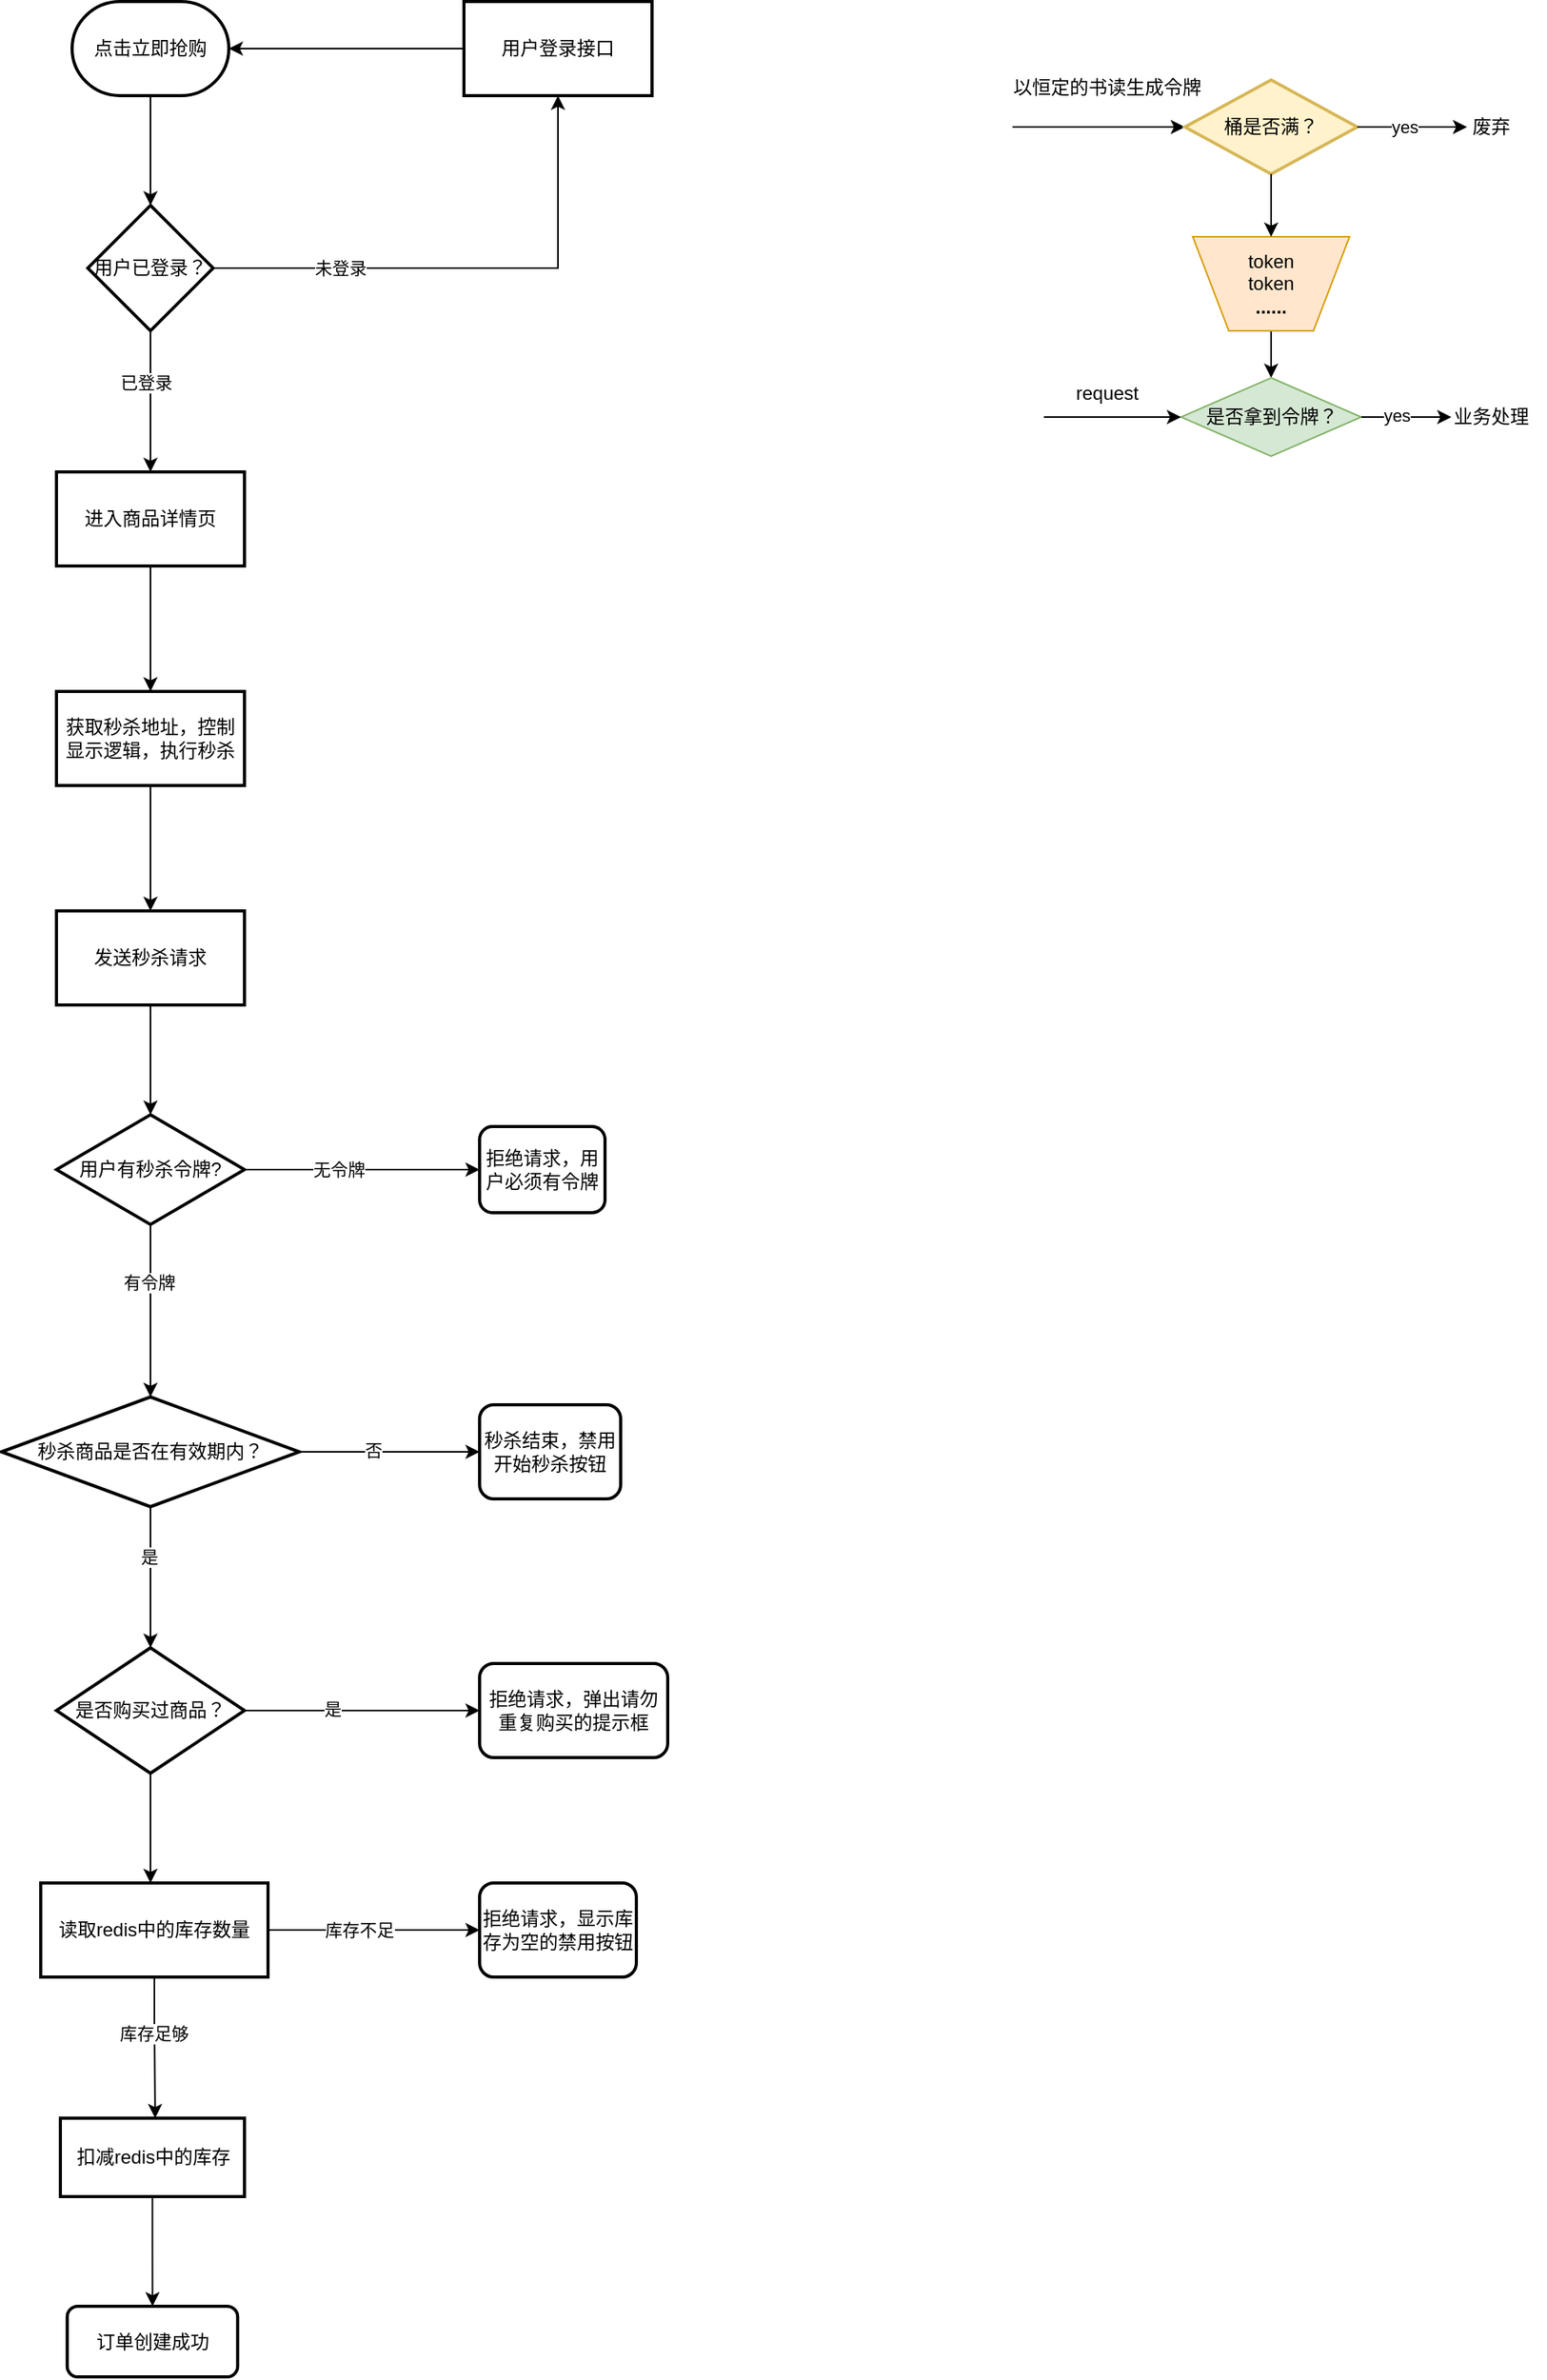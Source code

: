<mxfile version="20.8.1" type="github">
  <diagram id="SfYL227m2gQ5KlGTOzU7" name="第 1 页">
    <mxGraphModel dx="956" dy="553" grid="1" gridSize="10" guides="1" tooltips="1" connect="1" arrows="1" fold="1" page="1" pageScale="1" pageWidth="3300" pageHeight="4681" math="0" shadow="0">
      <root>
        <mxCell id="0" />
        <mxCell id="1" parent="0" />
        <mxCell id="JAwFecL3JbLE5yRRIegU-158" value="" style="edgeStyle=orthogonalEdgeStyle;rounded=0;orthogonalLoop=1;jettySize=auto;html=1;" parent="1" source="JAwFecL3JbLE5yRRIegU-1" target="JAwFecL3JbLE5yRRIegU-157" edge="1">
          <mxGeometry relative="1" as="geometry" />
        </mxCell>
        <mxCell id="JAwFecL3JbLE5yRRIegU-1" value="点击立即抢购" style="strokeWidth=2;html=1;shape=mxgraph.flowchart.terminator;whiteSpace=wrap;" parent="1" vertex="1">
          <mxGeometry x="460" y="40" width="100" height="60" as="geometry" />
        </mxCell>
        <mxCell id="JAwFecL3JbLE5yRRIegU-160" value="" style="edgeStyle=orthogonalEdgeStyle;rounded=0;orthogonalLoop=1;jettySize=auto;html=1;" parent="1" source="JAwFecL3JbLE5yRRIegU-157" target="JAwFecL3JbLE5yRRIegU-159" edge="1">
          <mxGeometry relative="1" as="geometry" />
        </mxCell>
        <mxCell id="JAwFecL3JbLE5yRRIegU-161" value="未登录" style="edgeLabel;html=1;align=center;verticalAlign=middle;resizable=0;points=[];" parent="JAwFecL3JbLE5yRRIegU-160" vertex="1" connectable="0">
          <mxGeometry x="-0.508" y="-2" relative="1" as="geometry">
            <mxPoint y="-2" as="offset" />
          </mxGeometry>
        </mxCell>
        <mxCell id="JAwFecL3JbLE5yRRIegU-166" value="" style="edgeStyle=orthogonalEdgeStyle;rounded=0;orthogonalLoop=1;jettySize=auto;html=1;" parent="1" source="JAwFecL3JbLE5yRRIegU-157" target="JAwFecL3JbLE5yRRIegU-165" edge="1">
          <mxGeometry relative="1" as="geometry" />
        </mxCell>
        <mxCell id="JAwFecL3JbLE5yRRIegU-167" value="已登录" style="edgeLabel;html=1;align=center;verticalAlign=middle;resizable=0;points=[];" parent="JAwFecL3JbLE5yRRIegU-166" vertex="1" connectable="0">
          <mxGeometry x="-0.267" y="-3" relative="1" as="geometry">
            <mxPoint as="offset" />
          </mxGeometry>
        </mxCell>
        <mxCell id="JAwFecL3JbLE5yRRIegU-157" value="用户已登录？" style="rhombus;whiteSpace=wrap;html=1;strokeWidth=2;" parent="1" vertex="1">
          <mxGeometry x="470" y="170" width="80" height="80" as="geometry" />
        </mxCell>
        <mxCell id="JAwFecL3JbLE5yRRIegU-159" value="用户登录接口" style="whiteSpace=wrap;html=1;strokeWidth=2;" parent="1" vertex="1">
          <mxGeometry x="710" y="40" width="120" height="60" as="geometry" />
        </mxCell>
        <mxCell id="JAwFecL3JbLE5yRRIegU-164" value="" style="endArrow=classic;html=1;rounded=0;exitX=0;exitY=0.5;exitDx=0;exitDy=0;entryX=1;entryY=0.5;entryDx=0;entryDy=0;entryPerimeter=0;" parent="1" source="JAwFecL3JbLE5yRRIegU-159" target="JAwFecL3JbLE5yRRIegU-1" edge="1">
          <mxGeometry width="50" height="50" relative="1" as="geometry">
            <mxPoint x="520" y="320" as="sourcePoint" />
            <mxPoint x="570" y="270" as="targetPoint" />
          </mxGeometry>
        </mxCell>
        <mxCell id="JAwFecL3JbLE5yRRIegU-170" value="" style="edgeStyle=orthogonalEdgeStyle;rounded=0;orthogonalLoop=1;jettySize=auto;html=1;" parent="1" source="JAwFecL3JbLE5yRRIegU-165" target="JAwFecL3JbLE5yRRIegU-169" edge="1">
          <mxGeometry relative="1" as="geometry" />
        </mxCell>
        <mxCell id="JAwFecL3JbLE5yRRIegU-165" value="进入商品详情页" style="whiteSpace=wrap;html=1;strokeWidth=2;" parent="1" vertex="1">
          <mxGeometry x="450" y="340" width="120" height="60" as="geometry" />
        </mxCell>
        <mxCell id="JAwFecL3JbLE5yRRIegU-172" value="" style="edgeStyle=orthogonalEdgeStyle;rounded=0;orthogonalLoop=1;jettySize=auto;html=1;" parent="1" source="JAwFecL3JbLE5yRRIegU-169" target="JAwFecL3JbLE5yRRIegU-171" edge="1">
          <mxGeometry relative="1" as="geometry" />
        </mxCell>
        <mxCell id="JAwFecL3JbLE5yRRIegU-169" value="获取秒杀地址，控制显示逻辑，执行秒杀" style="whiteSpace=wrap;html=1;strokeWidth=2;" parent="1" vertex="1">
          <mxGeometry x="450" y="480" width="120" height="60" as="geometry" />
        </mxCell>
        <mxCell id="JAwFecL3JbLE5yRRIegU-174" value="" style="edgeStyle=orthogonalEdgeStyle;rounded=0;orthogonalLoop=1;jettySize=auto;html=1;" parent="1" source="JAwFecL3JbLE5yRRIegU-171" target="JAwFecL3JbLE5yRRIegU-173" edge="1">
          <mxGeometry relative="1" as="geometry" />
        </mxCell>
        <mxCell id="JAwFecL3JbLE5yRRIegU-171" value="发送秒杀请求" style="whiteSpace=wrap;html=1;strokeWidth=2;" parent="1" vertex="1">
          <mxGeometry x="450" y="620" width="120" height="60" as="geometry" />
        </mxCell>
        <mxCell id="JAwFecL3JbLE5yRRIegU-176" value="" style="edgeStyle=orthogonalEdgeStyle;rounded=0;orthogonalLoop=1;jettySize=auto;html=1;" parent="1" source="JAwFecL3JbLE5yRRIegU-173" target="JAwFecL3JbLE5yRRIegU-175" edge="1">
          <mxGeometry relative="1" as="geometry" />
        </mxCell>
        <mxCell id="JAwFecL3JbLE5yRRIegU-177" value="无令牌" style="edgeLabel;html=1;align=center;verticalAlign=middle;resizable=0;points=[];" parent="JAwFecL3JbLE5yRRIegU-176" vertex="1" connectable="0">
          <mxGeometry x="-0.207" y="-3" relative="1" as="geometry">
            <mxPoint y="-3" as="offset" />
          </mxGeometry>
        </mxCell>
        <mxCell id="JAwFecL3JbLE5yRRIegU-179" value="" style="edgeStyle=orthogonalEdgeStyle;rounded=0;orthogonalLoop=1;jettySize=auto;html=1;" parent="1" source="JAwFecL3JbLE5yRRIegU-173" target="JAwFecL3JbLE5yRRIegU-178" edge="1">
          <mxGeometry relative="1" as="geometry">
            <Array as="points">
              <mxPoint x="510" y="850" />
              <mxPoint x="510" y="850" />
            </Array>
          </mxGeometry>
        </mxCell>
        <mxCell id="JAwFecL3JbLE5yRRIegU-180" value="有令牌" style="edgeLabel;html=1;align=center;verticalAlign=middle;resizable=0;points=[];" parent="JAwFecL3JbLE5yRRIegU-179" vertex="1" connectable="0">
          <mxGeometry x="-0.328" y="-1" relative="1" as="geometry">
            <mxPoint as="offset" />
          </mxGeometry>
        </mxCell>
        <mxCell id="JAwFecL3JbLE5yRRIegU-173" value="用户有秒杀令牌?" style="rhombus;whiteSpace=wrap;html=1;strokeWidth=2;" parent="1" vertex="1">
          <mxGeometry x="450" y="750" width="120" height="70" as="geometry" />
        </mxCell>
        <mxCell id="JAwFecL3JbLE5yRRIegU-175" value="拒绝请求，用户必须有令牌" style="rounded=1;whiteSpace=wrap;html=1;strokeWidth=2;" parent="1" vertex="1">
          <mxGeometry x="720" y="757.5" width="80" height="55" as="geometry" />
        </mxCell>
        <mxCell id="JAwFecL3JbLE5yRRIegU-182" value="" style="edgeStyle=orthogonalEdgeStyle;rounded=0;orthogonalLoop=1;jettySize=auto;html=1;" parent="1" source="JAwFecL3JbLE5yRRIegU-178" target="JAwFecL3JbLE5yRRIegU-181" edge="1">
          <mxGeometry relative="1" as="geometry" />
        </mxCell>
        <mxCell id="JAwFecL3JbLE5yRRIegU-183" value="否" style="edgeLabel;html=1;align=center;verticalAlign=middle;resizable=0;points=[];" parent="JAwFecL3JbLE5yRRIegU-182" vertex="1" connectable="0">
          <mxGeometry x="-0.19" y="1" relative="1" as="geometry">
            <mxPoint as="offset" />
          </mxGeometry>
        </mxCell>
        <mxCell id="JAwFecL3JbLE5yRRIegU-185" value="" style="edgeStyle=orthogonalEdgeStyle;rounded=0;orthogonalLoop=1;jettySize=auto;html=1;" parent="1" source="JAwFecL3JbLE5yRRIegU-178" edge="1">
          <mxGeometry relative="1" as="geometry">
            <mxPoint x="510" y="1090" as="targetPoint" />
          </mxGeometry>
        </mxCell>
        <mxCell id="JAwFecL3JbLE5yRRIegU-186" value="是" style="edgeLabel;html=1;align=center;verticalAlign=middle;resizable=0;points=[];" parent="JAwFecL3JbLE5yRRIegU-185" vertex="1" connectable="0">
          <mxGeometry x="-0.294" y="-1" relative="1" as="geometry">
            <mxPoint as="offset" />
          </mxGeometry>
        </mxCell>
        <mxCell id="JAwFecL3JbLE5yRRIegU-178" value="秒杀商品是否在有效期内？" style="rhombus;whiteSpace=wrap;html=1;strokeWidth=2;" parent="1" vertex="1">
          <mxGeometry x="415" y="930" width="190" height="70" as="geometry" />
        </mxCell>
        <mxCell id="JAwFecL3JbLE5yRRIegU-181" value="秒杀结束，禁用开始秒杀按钮" style="rounded=1;whiteSpace=wrap;html=1;strokeWidth=2;" parent="1" vertex="1">
          <mxGeometry x="720" y="935" width="90" height="60" as="geometry" />
        </mxCell>
        <mxCell id="JAwFecL3JbLE5yRRIegU-199" value="" style="edgeStyle=orthogonalEdgeStyle;rounded=0;orthogonalLoop=1;jettySize=auto;html=1;" parent="1" source="JAwFecL3JbLE5yRRIegU-190" target="JAwFecL3JbLE5yRRIegU-198" edge="1">
          <mxGeometry relative="1" as="geometry" />
        </mxCell>
        <mxCell id="JAwFecL3JbLE5yRRIegU-200" value="是" style="edgeLabel;html=1;align=center;verticalAlign=middle;resizable=0;points=[];" parent="JAwFecL3JbLE5yRRIegU-199" vertex="1" connectable="0">
          <mxGeometry x="-0.263" y="1" relative="1" as="geometry">
            <mxPoint as="offset" />
          </mxGeometry>
        </mxCell>
        <mxCell id="JAwFecL3JbLE5yRRIegU-190" value="是否购买过商品？" style="strokeWidth=2;html=1;shape=mxgraph.flowchart.decision;whiteSpace=wrap;" parent="1" vertex="1">
          <mxGeometry x="450" y="1090" width="120" height="80" as="geometry" />
        </mxCell>
        <mxCell id="JAwFecL3JbLE5yRRIegU-191" value="" style="edgeStyle=orthogonalEdgeStyle;rounded=0;orthogonalLoop=1;jettySize=auto;html=1;" parent="1" source="JAwFecL3JbLE5yRRIegU-193" target="JAwFecL3JbLE5yRRIegU-194" edge="1">
          <mxGeometry relative="1" as="geometry" />
        </mxCell>
        <mxCell id="JAwFecL3JbLE5yRRIegU-192" value="库存不足" style="edgeLabel;html=1;align=center;verticalAlign=middle;resizable=0;points=[];" parent="JAwFecL3JbLE5yRRIegU-191" vertex="1" connectable="0">
          <mxGeometry x="-0.231" y="2" relative="1" as="geometry">
            <mxPoint x="6" y="2" as="offset" />
          </mxGeometry>
        </mxCell>
        <mxCell id="JAwFecL3JbLE5yRRIegU-202" value="" style="edgeStyle=orthogonalEdgeStyle;rounded=0;orthogonalLoop=1;jettySize=auto;html=1;" parent="1" source="JAwFecL3JbLE5yRRIegU-193" target="JAwFecL3JbLE5yRRIegU-201" edge="1">
          <mxGeometry relative="1" as="geometry">
            <Array as="points">
              <mxPoint x="513" y="1330" />
              <mxPoint x="513" y="1330" />
            </Array>
          </mxGeometry>
        </mxCell>
        <mxCell id="JAwFecL3JbLE5yRRIegU-203" value="库存足够" style="edgeLabel;html=1;align=center;verticalAlign=middle;resizable=0;points=[];" parent="JAwFecL3JbLE5yRRIegU-202" vertex="1" connectable="0">
          <mxGeometry x="-0.189" y="-1" relative="1" as="geometry">
            <mxPoint as="offset" />
          </mxGeometry>
        </mxCell>
        <mxCell id="JAwFecL3JbLE5yRRIegU-193" value="读取redis中的库存数量" style="whiteSpace=wrap;html=1;strokeWidth=2;" parent="1" vertex="1">
          <mxGeometry x="440" y="1240" width="145" height="60" as="geometry" />
        </mxCell>
        <mxCell id="JAwFecL3JbLE5yRRIegU-194" value="拒绝请求，显示库存为空的禁用按钮" style="rounded=1;whiteSpace=wrap;html=1;strokeWidth=2;" parent="1" vertex="1">
          <mxGeometry x="720" y="1240" width="100" height="60" as="geometry" />
        </mxCell>
        <mxCell id="JAwFecL3JbLE5yRRIegU-195" style="edgeStyle=orthogonalEdgeStyle;rounded=0;orthogonalLoop=1;jettySize=auto;html=1;exitX=0.5;exitY=1;exitDx=0;exitDy=0;" parent="1" source="JAwFecL3JbLE5yRRIegU-194" target="JAwFecL3JbLE5yRRIegU-194" edge="1">
          <mxGeometry relative="1" as="geometry" />
        </mxCell>
        <mxCell id="JAwFecL3JbLE5yRRIegU-196" value="" style="endArrow=classic;html=1;rounded=0;exitX=0.5;exitY=1;exitDx=0;exitDy=0;exitPerimeter=0;" parent="1" source="JAwFecL3JbLE5yRRIegU-190" edge="1">
          <mxGeometry width="50" height="50" relative="1" as="geometry">
            <mxPoint x="420" y="1230" as="sourcePoint" />
            <mxPoint x="510" y="1240" as="targetPoint" />
          </mxGeometry>
        </mxCell>
        <mxCell id="JAwFecL3JbLE5yRRIegU-198" value="拒绝请求，弹出请勿重复购买的提示框" style="rounded=1;whiteSpace=wrap;html=1;strokeWidth=2;" parent="1" vertex="1">
          <mxGeometry x="720" y="1100" width="120" height="60" as="geometry" />
        </mxCell>
        <mxCell id="JAwFecL3JbLE5yRRIegU-205" value="" style="edgeStyle=orthogonalEdgeStyle;rounded=0;orthogonalLoop=1;jettySize=auto;html=1;" parent="1" source="JAwFecL3JbLE5yRRIegU-201" target="JAwFecL3JbLE5yRRIegU-204" edge="1">
          <mxGeometry relative="1" as="geometry" />
        </mxCell>
        <mxCell id="JAwFecL3JbLE5yRRIegU-201" value="扣减redis中的库存" style="whiteSpace=wrap;html=1;strokeWidth=2;" parent="1" vertex="1">
          <mxGeometry x="452.5" y="1390" width="117.5" height="50" as="geometry" />
        </mxCell>
        <mxCell id="JAwFecL3JbLE5yRRIegU-204" value="订单创建成功" style="rounded=1;whiteSpace=wrap;html=1;strokeWidth=2;" parent="1" vertex="1">
          <mxGeometry x="456.88" y="1510" width="108.75" height="45" as="geometry" />
        </mxCell>
        <mxCell id="YPRQtxpP1fX91p9yAM5o-1" value="" style="endArrow=classic;html=1;rounded=0;" edge="1" parent="1">
          <mxGeometry width="50" height="50" relative="1" as="geometry">
            <mxPoint x="1060" y="120" as="sourcePoint" />
            <mxPoint x="1170" y="120" as="targetPoint" />
          </mxGeometry>
        </mxCell>
        <mxCell id="YPRQtxpP1fX91p9yAM5o-2" value="以恒定的书读生成令牌" style="text;html=1;align=center;verticalAlign=middle;resizable=0;points=[];autosize=1;strokeColor=none;fillColor=none;" vertex="1" parent="1">
          <mxGeometry x="1050" y="80" width="140" height="30" as="geometry" />
        </mxCell>
        <mxCell id="YPRQtxpP1fX91p9yAM5o-3" value="桶是否满？" style="strokeWidth=2;html=1;shape=mxgraph.flowchart.decision;whiteSpace=wrap;fillColor=#fff2cc;strokeColor=#d6b656;" vertex="1" parent="1">
          <mxGeometry x="1170" y="90" width="110" height="60" as="geometry" />
        </mxCell>
        <mxCell id="YPRQtxpP1fX91p9yAM5o-5" value="" style="endArrow=classic;html=1;rounded=0;exitX=1;exitY=0.5;exitDx=0;exitDy=0;exitPerimeter=0;" edge="1" parent="1" source="YPRQtxpP1fX91p9yAM5o-3">
          <mxGeometry width="50" height="50" relative="1" as="geometry">
            <mxPoint x="1300" y="130" as="sourcePoint" />
            <mxPoint x="1350" y="120" as="targetPoint" />
          </mxGeometry>
        </mxCell>
        <mxCell id="YPRQtxpP1fX91p9yAM5o-6" value="yes" style="edgeLabel;html=1;align=center;verticalAlign=middle;resizable=0;points=[];" vertex="1" connectable="0" parent="YPRQtxpP1fX91p9yAM5o-5">
          <mxGeometry x="-0.203" y="-2" relative="1" as="geometry">
            <mxPoint x="2" y="-2" as="offset" />
          </mxGeometry>
        </mxCell>
        <mxCell id="YPRQtxpP1fX91p9yAM5o-7" value="废弃" style="text;html=1;align=center;verticalAlign=middle;resizable=0;points=[];autosize=1;strokeColor=none;fillColor=none;" vertex="1" parent="1">
          <mxGeometry x="1340" y="105" width="50" height="30" as="geometry" />
        </mxCell>
        <mxCell id="YPRQtxpP1fX91p9yAM5o-13" value="" style="edgeStyle=orthogonalEdgeStyle;rounded=0;orthogonalLoop=1;jettySize=auto;html=1;" edge="1" parent="1" source="YPRQtxpP1fX91p9yAM5o-10">
          <mxGeometry relative="1" as="geometry">
            <mxPoint x="1225" y="280" as="targetPoint" />
          </mxGeometry>
        </mxCell>
        <mxCell id="YPRQtxpP1fX91p9yAM5o-10" value="token&lt;br&gt;token&lt;br&gt;&lt;b&gt;......&lt;/b&gt;" style="verticalLabelPosition=middle;verticalAlign=middle;html=1;shape=trapezoid;perimeter=trapezoidPerimeter;whiteSpace=wrap;size=0.23;arcSize=10;flipV=1;labelPosition=center;align=center;fillColor=#ffe6cc;strokeColor=#d79b00;" vertex="1" parent="1">
          <mxGeometry x="1175" y="190" width="100" height="60" as="geometry" />
        </mxCell>
        <mxCell id="YPRQtxpP1fX91p9yAM5o-11" value="" style="endArrow=classic;html=1;rounded=0;exitX=0.5;exitY=1;exitDx=0;exitDy=0;exitPerimeter=0;entryX=0.5;entryY=0;entryDx=0;entryDy=0;" edge="1" parent="1" source="YPRQtxpP1fX91p9yAM5o-3" target="YPRQtxpP1fX91p9yAM5o-10">
          <mxGeometry width="50" height="50" relative="1" as="geometry">
            <mxPoint x="1250" y="190" as="sourcePoint" />
            <mxPoint x="1300" y="140" as="targetPoint" />
          </mxGeometry>
        </mxCell>
        <mxCell id="YPRQtxpP1fX91p9yAM5o-12" value="是否拿到令牌？" style="rhombus;whiteSpace=wrap;html=1;fillColor=#d5e8d4;strokeColor=#82b366;arcSize=10;" vertex="1" parent="1">
          <mxGeometry x="1167.5" y="280" width="115" height="50" as="geometry" />
        </mxCell>
        <mxCell id="YPRQtxpP1fX91p9yAM5o-14" value="" style="endArrow=classic;html=1;rounded=0;entryX=0;entryY=0.5;entryDx=0;entryDy=0;" edge="1" parent="1" target="YPRQtxpP1fX91p9yAM5o-12">
          <mxGeometry width="50" height="50" relative="1" as="geometry">
            <mxPoint x="1080" y="305" as="sourcePoint" />
            <mxPoint x="1130" y="280" as="targetPoint" />
          </mxGeometry>
        </mxCell>
        <mxCell id="YPRQtxpP1fX91p9yAM5o-15" value="request" style="text;html=1;align=center;verticalAlign=middle;resizable=0;points=[];autosize=1;strokeColor=none;fillColor=none;" vertex="1" parent="1">
          <mxGeometry x="1090" y="275" width="60" height="30" as="geometry" />
        </mxCell>
        <mxCell id="YPRQtxpP1fX91p9yAM5o-16" value="" style="endArrow=classic;html=1;rounded=0;exitX=1;exitY=0.5;exitDx=0;exitDy=0;" edge="1" parent="1" source="YPRQtxpP1fX91p9yAM5o-12">
          <mxGeometry width="50" height="50" relative="1" as="geometry">
            <mxPoint x="1290" y="310" as="sourcePoint" />
            <mxPoint x="1340" y="305" as="targetPoint" />
          </mxGeometry>
        </mxCell>
        <mxCell id="YPRQtxpP1fX91p9yAM5o-17" value="yes" style="edgeLabel;html=1;align=center;verticalAlign=middle;resizable=0;points=[];" vertex="1" connectable="0" parent="YPRQtxpP1fX91p9yAM5o-16">
          <mxGeometry x="-0.23" y="1" relative="1" as="geometry">
            <mxPoint as="offset" />
          </mxGeometry>
        </mxCell>
        <mxCell id="YPRQtxpP1fX91p9yAM5o-18" value="业务处理" style="text;html=1;align=center;verticalAlign=middle;resizable=0;points=[];autosize=1;strokeColor=none;fillColor=none;" vertex="1" parent="1">
          <mxGeometry x="1330" y="290" width="70" height="30" as="geometry" />
        </mxCell>
      </root>
    </mxGraphModel>
  </diagram>
</mxfile>
